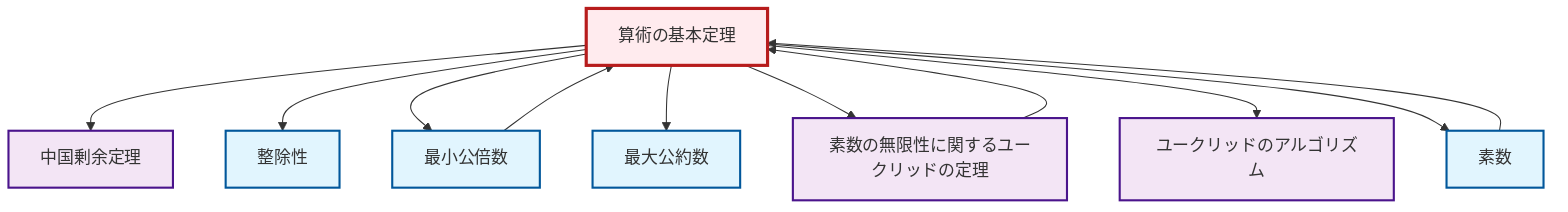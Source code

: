 graph TD
    classDef definition fill:#e1f5fe,stroke:#01579b,stroke-width:2px
    classDef theorem fill:#f3e5f5,stroke:#4a148c,stroke-width:2px
    classDef axiom fill:#fff3e0,stroke:#e65100,stroke-width:2px
    classDef example fill:#e8f5e9,stroke:#1b5e20,stroke-width:2px
    classDef current fill:#ffebee,stroke:#b71c1c,stroke-width:3px
    thm-fundamental-arithmetic["算術の基本定理"]:::theorem
    thm-euclidean-algorithm["ユークリッドのアルゴリズム"]:::theorem
    def-prime["素数"]:::definition
    thm-chinese-remainder["中国剰余定理"]:::theorem
    def-divisibility["整除性"]:::definition
    def-lcm["最小公倍数"]:::definition
    thm-euclid-infinitude-primes["素数の無限性に関するユークリッドの定理"]:::theorem
    def-gcd["最大公約数"]:::definition
    thm-fundamental-arithmetic --> thm-chinese-remainder
    def-lcm --> thm-fundamental-arithmetic
    thm-fundamental-arithmetic --> def-divisibility
    thm-fundamental-arithmetic --> def-lcm
    thm-fundamental-arithmetic --> def-gcd
    thm-fundamental-arithmetic --> thm-euclid-infinitude-primes
    thm-euclid-infinitude-primes --> thm-fundamental-arithmetic
    thm-fundamental-arithmetic --> thm-euclidean-algorithm
    def-prime --> thm-fundamental-arithmetic
    thm-fundamental-arithmetic --> def-prime
    class thm-fundamental-arithmetic current